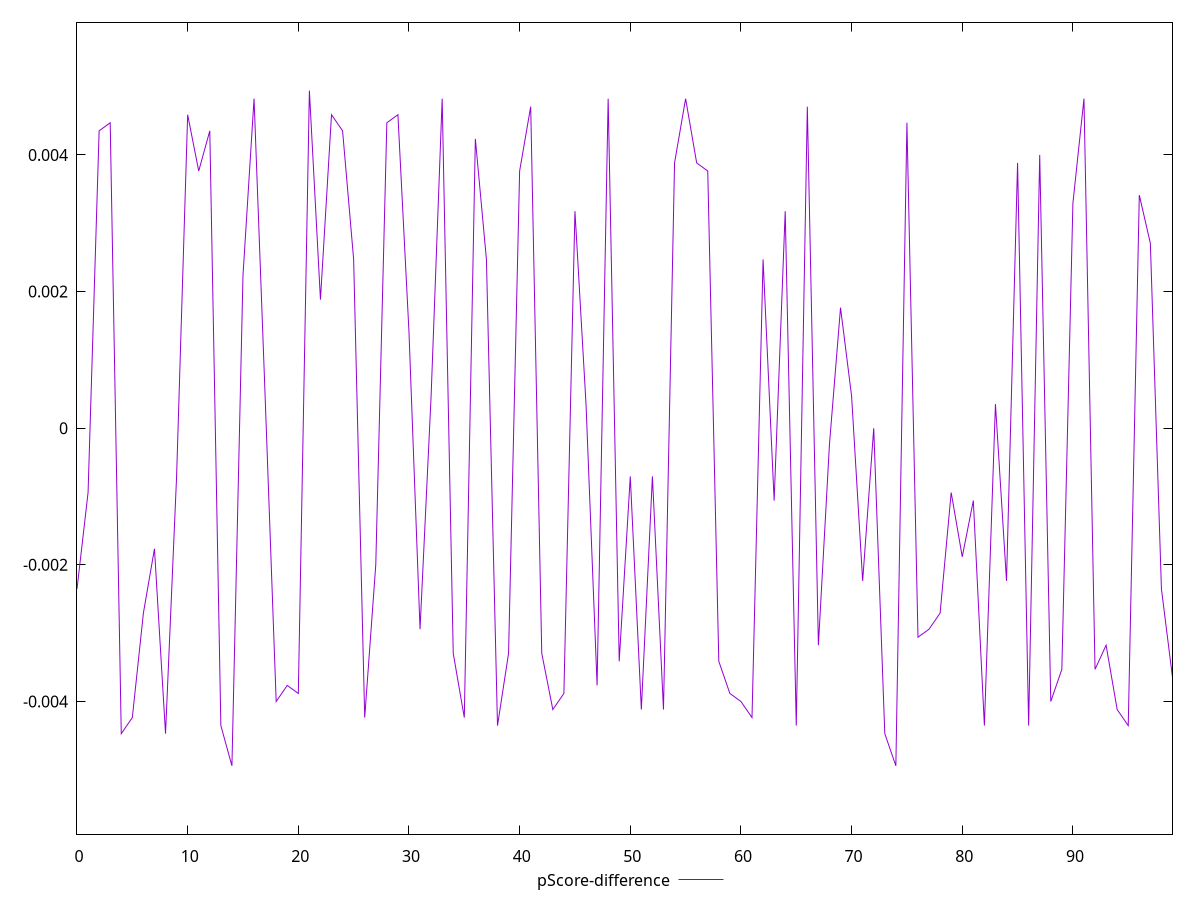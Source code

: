reset

$pScoreDifference <<EOF
0 -0.002352941176470613
1 -0.0009411764705882231
2 0.004352941176470615
3 0.004470588235294171
4 -0.004470588235294115
5 -0.004235294117647059
6 -0.002705882352941169
7 -0.001764705882352946
8 -0.004470588235294115
9 -0.0007058823529411673
10 0.004588235294117615
11 0.003764705882352948
12 0.004352941176470615
13 -0.004352941176470615
14 -0.004941176470588227
15 0.0022352941176470575
16 0.0048235294117647265
17 0.00047058823529411153
18 -0.0040000000000000036
19 -0.003764705882352948
20 -0.0038823529411765034
21 0.004941176470588227
22 0.0018823529411764461
23 0.004588235294117615
24 0.004352941176470615
25 0.0024705882352941133
26 -0.004235294117647059
27 -0.0020000000000000018
28 0.004470588235294115
29 0.004588235294117615
30 0.0014117647058823346
31 -0.002941176470588225
32 0.00047058823529411153
33 0.0048235294117647265
34 -0.0032941176470588363
35 -0.004235294117647059
36 0.004235294117647059
37 0.0024705882352941133
38 -0.004352941176470615
39 -0.0032941176470588363
40 0.003764705882352948
41 0.004705882352941171
42 -0.0032941176470588363
43 -0.004117647058823559
44 -0.0038823529411765034
45 0.0031764705882352806
46 0.0003529411764705559
47 -0.003764705882352948
48 0.0048235294117647265
49 -0.003411764705882392
50 -0.0007058823529411673
51 -0.004117647058823559
52 -0.0007058823529411673
53 -0.004117647058823559
54 0.003882352941176448
55 0.0048235294117647265
56 0.003882352941176448
57 0.003764705882352948
58 -0.003411764705882392
59 -0.0038823529411765034
60 -0.0040000000000000036
61 -0.004235294117647059
62 0.0024705882352941133
63 -0.0010588235294117787
64 0.0031764705882352806
65 -0.004352941176470615
66 0.004705882352941171
67 -0.0031764705882352806
68 -0.00023529411764705577
69 0.001764705882352946
70 0.00047058823529411153
71 -0.0022352941176470575
72 0
73 -0.004470588235294115
74 -0.004941176470588227
75 0.004470588235294115
76 -0.0030588235294117805
77 -0.002941176470588225
78 -0.002705882352941169
79 -0.0009411764705882786
80 -0.0018823529411765016
81 -0.0010588235294117787
82 -0.004352941176470615
83 0.0003529411764705559
84 -0.0022352941176470575
85 0.003882352941176448
86 -0.004352941176470615
87 0.0040000000000000036
88 -0.0040000000000000036
89 -0.003529411764705892
90 0.0032941176470588363
91 0.0048235294117647265
92 -0.003529411764705892
93 -0.0031764705882352806
94 -0.004117647058823559
95 -0.004352941176470615
96 0.003411764705882392
97 0.002705882352941169
98 -0.002352941176470613
99 -0.0036470588235294477
EOF

set key outside below
set xrange [0:99]
set yrange [-0.005941176470588227:0.005941176470588227]
set trange [-0.005941176470588227:0.005941176470588227]
set terminal svg size 640, 500 enhanced background rgb 'white'
set output "report_00017_2021-02-10T15-08-03.406Z/render-blocking-resources/samples/pages+cached/pScore-difference/values.svg"

plot $pScoreDifference title "pScore-difference" with line

reset
